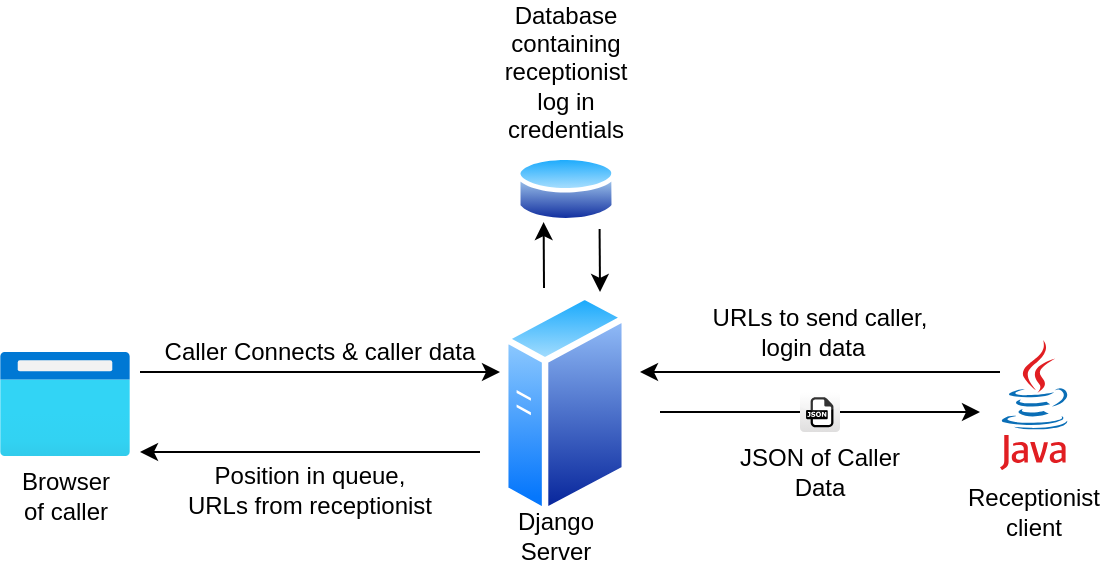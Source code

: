 <mxfile version="14.4.4" type="device"><diagram id="ZCBZoKCs9IFZFJqcI7ne" name="Page-1"><mxGraphModel dx="788" dy="464" grid="1" gridSize="10" guides="1" tooltips="1" connect="1" arrows="1" fold="1" page="1" pageScale="1" pageWidth="827" pageHeight="1169" math="0" shadow="0"><root><mxCell id="0"/><mxCell id="1" parent="0"/><mxCell id="Nx7lMRT72dEjKqMf_fam-4" value="" style="aspect=fixed;html=1;points=[];align=center;image;fontSize=12;image=img/lib/azure2/general/Browser.svg;" vertex="1" parent="1"><mxGeometry x="100" y="290" width="65" height="52" as="geometry"/></mxCell><mxCell id="Nx7lMRT72dEjKqMf_fam-5" value="" style="aspect=fixed;perimeter=ellipsePerimeter;html=1;align=center;shadow=0;dashed=0;spacingTop=3;image;image=img/lib/active_directory/generic_server.svg;" vertex="1" parent="1"><mxGeometry x="351" y="259.75" width="63" height="112.5" as="geometry"/></mxCell><mxCell id="Nx7lMRT72dEjKqMf_fam-6" value="" style="dashed=0;outlineConnect=0;html=1;align=center;labelPosition=center;verticalLabelPosition=bottom;verticalAlign=top;shape=mxgraph.weblogos.java" vertex="1" parent="1"><mxGeometry x="600" y="284" width="34.4" height="65" as="geometry"/></mxCell><mxCell id="Nx7lMRT72dEjKqMf_fam-8" value="" style="endArrow=classic;html=1;" edge="1" parent="1"><mxGeometry width="50" height="50" relative="1" as="geometry"><mxPoint x="170" y="300" as="sourcePoint"/><mxPoint x="350" y="300" as="targetPoint"/></mxGeometry></mxCell><mxCell id="Nx7lMRT72dEjKqMf_fam-9" value="Caller Connects &amp;amp; caller data" style="text;html=1;strokeColor=none;fillColor=none;align=center;verticalAlign=middle;whiteSpace=wrap;rounded=0;" vertex="1" parent="1"><mxGeometry x="180" y="280" width="160" height="20" as="geometry"/></mxCell><mxCell id="Nx7lMRT72dEjKqMf_fam-10" value="Browser of caller" style="text;html=1;strokeColor=none;fillColor=none;align=center;verticalAlign=middle;whiteSpace=wrap;rounded=0;" vertex="1" parent="1"><mxGeometry x="112.5" y="352.25" width="40" height="20" as="geometry"/></mxCell><mxCell id="Nx7lMRT72dEjKqMf_fam-11" value="Receptionist client" style="text;html=1;strokeColor=none;fillColor=none;align=center;verticalAlign=middle;whiteSpace=wrap;rounded=0;" vertex="1" parent="1"><mxGeometry x="597.2" y="360" width="40" height="20" as="geometry"/></mxCell><mxCell id="Nx7lMRT72dEjKqMf_fam-13" value="" style="aspect=fixed;perimeter=ellipsePerimeter;html=1;align=center;shadow=0;dashed=0;spacingTop=3;image;image=img/lib/active_directory/database.svg;" vertex="1" parent="1"><mxGeometry x="358" y="190" width="50" height="37" as="geometry"/></mxCell><mxCell id="Nx7lMRT72dEjKqMf_fam-14" value="" style="endArrow=classic;html=1;" edge="1" parent="1"><mxGeometry width="50" height="50" relative="1" as="geometry"><mxPoint x="600" y="300" as="sourcePoint"/><mxPoint x="420" y="300" as="targetPoint"/></mxGeometry></mxCell><mxCell id="Nx7lMRT72dEjKqMf_fam-17" value="" style="endArrow=classic;html=1;entryX=0.25;entryY=1;entryDx=0;entryDy=0;" edge="1" parent="1" target="Nx7lMRT72dEjKqMf_fam-13"><mxGeometry width="50" height="50" relative="1" as="geometry"><mxPoint x="372" y="258" as="sourcePoint"/><mxPoint x="390" y="240" as="targetPoint"/></mxGeometry></mxCell><mxCell id="Nx7lMRT72dEjKqMf_fam-18" value="" style="endArrow=classic;html=1;entryX=0.778;entryY=0.002;entryDx=0;entryDy=0;entryPerimeter=0;exitX=0.836;exitY=1.039;exitDx=0;exitDy=0;exitPerimeter=0;" edge="1" parent="1" source="Nx7lMRT72dEjKqMf_fam-13" target="Nx7lMRT72dEjKqMf_fam-5"><mxGeometry width="50" height="50" relative="1" as="geometry"><mxPoint x="350" y="270" as="sourcePoint"/><mxPoint x="400" y="220" as="targetPoint"/></mxGeometry></mxCell><mxCell id="Nx7lMRT72dEjKqMf_fam-20" value="" style="endArrow=classic;html=1;" edge="1" parent="1"><mxGeometry width="50" height="50" relative="1" as="geometry"><mxPoint x="430" y="320" as="sourcePoint"/><mxPoint x="590" y="320" as="targetPoint"/></mxGeometry></mxCell><mxCell id="Nx7lMRT72dEjKqMf_fam-24" value="" style="endArrow=classic;html=1;" edge="1" parent="1"><mxGeometry width="50" height="50" relative="1" as="geometry"><mxPoint x="340" y="340" as="sourcePoint"/><mxPoint x="170" y="340" as="targetPoint"/></mxGeometry></mxCell><mxCell id="Nx7lMRT72dEjKqMf_fam-25" value="Database containing receptionist log in credentials" style="text;html=1;strokeColor=none;fillColor=none;align=center;verticalAlign=middle;whiteSpace=wrap;rounded=0;" vertex="1" parent="1"><mxGeometry x="362.5" y="140" width="40" height="20" as="geometry"/></mxCell><mxCell id="Nx7lMRT72dEjKqMf_fam-26" value="Django Server" style="text;html=1;strokeColor=none;fillColor=none;align=center;verticalAlign=middle;whiteSpace=wrap;rounded=0;" vertex="1" parent="1"><mxGeometry x="358" y="372.25" width="40" height="20" as="geometry"/></mxCell><mxCell id="Nx7lMRT72dEjKqMf_fam-27" value="" style="shape=image;html=1;verticalAlign=top;verticalLabelPosition=bottom;labelBackgroundColor=#ffffff;imageAspect=0;aspect=fixed;image=https://cdn3.iconfinder.com/data/icons/logos-and-brands-adobe/512/267_Python-128.png" vertex="1" parent="1"><mxGeometry x="382.5" y="300" width="20" height="20" as="geometry"/></mxCell><mxCell id="Nx7lMRT72dEjKqMf_fam-28" value="Position in queue, &lt;br&gt;URLs from receptionist" style="text;html=1;strokeColor=none;fillColor=none;align=center;verticalAlign=middle;whiteSpace=wrap;rounded=0;" vertex="1" parent="1"><mxGeometry x="180" y="349" width="150" height="20" as="geometry"/></mxCell><mxCell id="Nx7lMRT72dEjKqMf_fam-29" value="JSON of Caller Data" style="text;html=1;strokeColor=none;fillColor=none;align=center;verticalAlign=middle;whiteSpace=wrap;rounded=0;" vertex="1" parent="1"><mxGeometry x="455" y="340" width="110" height="20" as="geometry"/></mxCell><mxCell id="Nx7lMRT72dEjKqMf_fam-30" value="" style="dashed=0;outlineConnect=0;html=1;align=center;labelPosition=center;verticalLabelPosition=bottom;verticalAlign=top;shape=mxgraph.webicons.json;gradientColor=#DFDEDE" vertex="1" parent="1"><mxGeometry x="500" y="310" width="20" height="20" as="geometry"/></mxCell><mxCell id="Nx7lMRT72dEjKqMf_fam-33" value="URLs to send caller, &lt;br&gt;login data&amp;nbsp;&amp;nbsp;" style="text;html=1;strokeColor=none;fillColor=none;align=center;verticalAlign=middle;whiteSpace=wrap;rounded=0;" vertex="1" parent="1"><mxGeometry x="430" y="270" width="160" height="20" as="geometry"/></mxCell></root></mxGraphModel></diagram></mxfile>